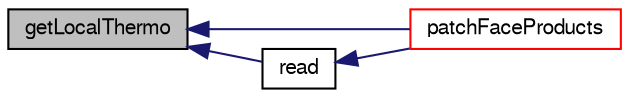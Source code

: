 digraph "getLocalThermo"
{
  bgcolor="transparent";
  edge [fontname="FreeSans",fontsize="10",labelfontname="FreeSans",labelfontsize="10"];
  node [fontname="FreeSans",fontsize="10",shape=record];
  rankdir="LR";
  Node1005 [label="getLocalThermo",height=0.2,width=0.4,color="black", fillcolor="grey75", style="filled", fontcolor="black"];
  Node1005 -> Node1006 [dir="back",color="midnightblue",fontsize="10",style="solid",fontname="FreeSans"];
  Node1006 [label="patchFaceProducts",height=0.2,width=0.4,color="red",URL="$a30134.html#a1880727b2076469eeb2ba7698b6c9572"];
  Node1005 -> Node1008 [dir="back",color="midnightblue",fontsize="10",style="solid",fontname="FreeSans"];
  Node1008 [label="read",height=0.2,width=0.4,color="black",URL="$a30134.html#aa9b8764750bd9ff67ca32b6551dc7847",tooltip="Read dictionary. "];
  Node1008 -> Node1006 [dir="back",color="midnightblue",fontsize="10",style="solid",fontname="FreeSans"];
}
